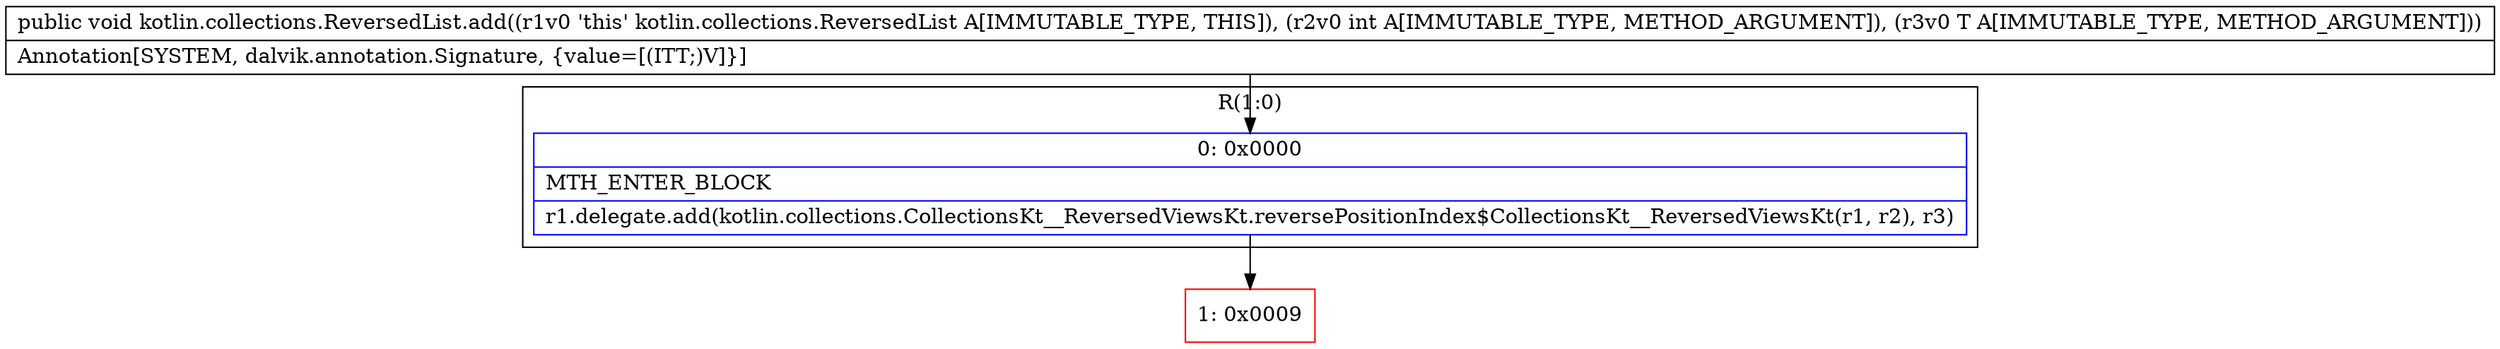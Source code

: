 digraph "CFG forkotlin.collections.ReversedList.add(ILjava\/lang\/Object;)V" {
subgraph cluster_Region_113549355 {
label = "R(1:0)";
node [shape=record,color=blue];
Node_0 [shape=record,label="{0\:\ 0x0000|MTH_ENTER_BLOCK\l|r1.delegate.add(kotlin.collections.CollectionsKt__ReversedViewsKt.reversePositionIndex$CollectionsKt__ReversedViewsKt(r1, r2), r3)\l}"];
}
Node_1 [shape=record,color=red,label="{1\:\ 0x0009}"];
MethodNode[shape=record,label="{public void kotlin.collections.ReversedList.add((r1v0 'this' kotlin.collections.ReversedList A[IMMUTABLE_TYPE, THIS]), (r2v0 int A[IMMUTABLE_TYPE, METHOD_ARGUMENT]), (r3v0 T A[IMMUTABLE_TYPE, METHOD_ARGUMENT]))  | Annotation[SYSTEM, dalvik.annotation.Signature, \{value=[(ITT;)V]\}]\l}"];
MethodNode -> Node_0;
Node_0 -> Node_1;
}

